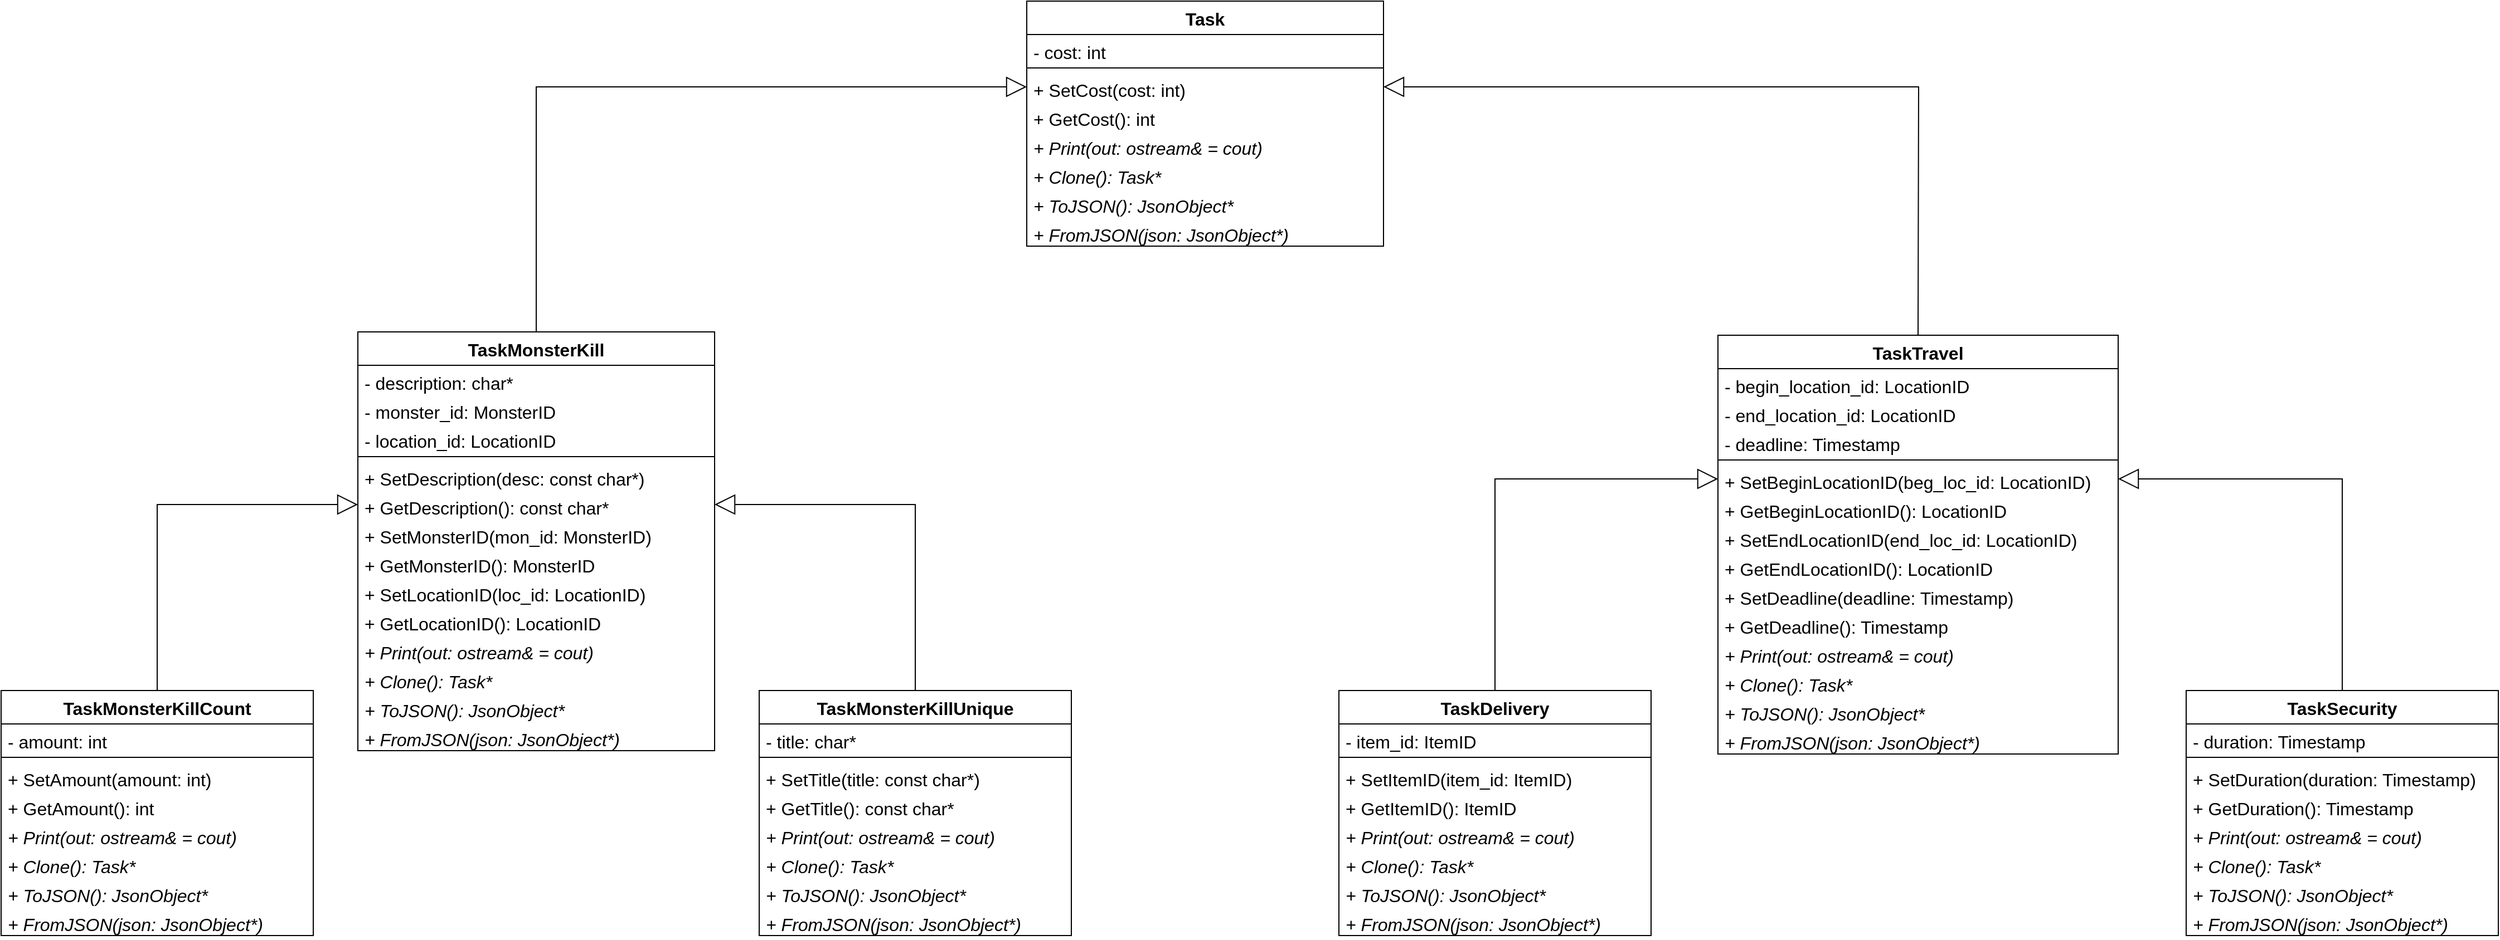 <mxfile version="21.2.0" type="device">
  <diagram id="rWQS4DkQSQgefhApk15S" name="Страница 1">
    <mxGraphModel dx="3452" dy="1443" grid="1" gridSize="10" guides="1" tooltips="1" connect="1" arrows="1" fold="1" page="1" pageScale="1" pageWidth="827" pageHeight="1169" math="0" shadow="0">
      <root>
        <mxCell id="0" />
        <mxCell id="1" parent="0" />
        <mxCell id="3hfO31XJrYpLVo_5r27i-4" value="Task" style="swimlane;fontStyle=1;align=center;verticalAlign=top;childLayout=stackLayout;horizontal=1;startSize=30;horizontalStack=0;resizeParent=1;resizeParentMax=0;resizeLast=0;collapsible=1;marginBottom=0;fontSize=16;" parent="1" vertex="1">
          <mxGeometry x="280" y="100" width="320" height="220" as="geometry">
            <mxRectangle x="240" y="80" width="130" height="30" as="alternateBounds" />
          </mxGeometry>
        </mxCell>
        <mxCell id="3hfO31XJrYpLVo_5r27i-5" value="- cost: int" style="text;strokeColor=none;fillColor=none;align=left;verticalAlign=top;spacingLeft=4;spacingRight=4;overflow=hidden;rotatable=0;points=[[0,0.5],[1,0.5]];portConstraint=eastwest;fontSize=16;" parent="3hfO31XJrYpLVo_5r27i-4" vertex="1">
          <mxGeometry y="30" width="320" height="26" as="geometry" />
        </mxCell>
        <mxCell id="3hfO31XJrYpLVo_5r27i-6" value="" style="line;strokeWidth=1;fillColor=none;align=left;verticalAlign=middle;spacingTop=-1;spacingLeft=3;spacingRight=3;rotatable=0;labelPosition=right;points=[];portConstraint=eastwest;strokeColor=inherit;fontSize=16;" parent="3hfO31XJrYpLVo_5r27i-4" vertex="1">
          <mxGeometry y="56" width="320" height="8" as="geometry" />
        </mxCell>
        <mxCell id="3hfO31XJrYpLVo_5r27i-7" value="+ SetCost(cost: int)" style="text;strokeColor=none;fillColor=none;align=left;verticalAlign=top;spacingLeft=4;spacingRight=4;overflow=hidden;rotatable=0;points=[[0,0.5],[1,0.5]];portConstraint=eastwest;fontSize=16;" parent="3hfO31XJrYpLVo_5r27i-4" vertex="1">
          <mxGeometry y="64" width="320" height="26" as="geometry" />
        </mxCell>
        <mxCell id="PSsQXlyOoLHAOT7oywXX-3" value="+ GetCost(): int" style="text;strokeColor=none;fillColor=none;align=left;verticalAlign=top;spacingLeft=4;spacingRight=4;overflow=hidden;rotatable=0;points=[[0,0.5],[1,0.5]];portConstraint=eastwest;fontSize=16;" parent="3hfO31XJrYpLVo_5r27i-4" vertex="1">
          <mxGeometry y="90" width="320" height="26" as="geometry" />
        </mxCell>
        <mxCell id="PSsQXlyOoLHAOT7oywXX-6" value="+ Print(out: ostream&amp; = cout)" style="text;strokeColor=none;fillColor=none;align=left;verticalAlign=top;spacingLeft=4;spacingRight=4;overflow=hidden;rotatable=0;points=[[0,0.5],[1,0.5]];portConstraint=eastwest;fontSize=16;fontStyle=2" parent="3hfO31XJrYpLVo_5r27i-4" vertex="1">
          <mxGeometry y="116" width="320" height="26" as="geometry" />
        </mxCell>
        <mxCell id="Ha6nfSggmhr_J_KrxNNL-2" value="+ Clone(): Task*" style="text;strokeColor=none;fillColor=none;align=left;verticalAlign=top;spacingLeft=4;spacingRight=4;overflow=hidden;rotatable=0;points=[[0,0.5],[1,0.5]];portConstraint=eastwest;fontSize=16;fontStyle=2" parent="3hfO31XJrYpLVo_5r27i-4" vertex="1">
          <mxGeometry y="142" width="320" height="26" as="geometry" />
        </mxCell>
        <mxCell id="Ha6nfSggmhr_J_KrxNNL-9" value="+ ToJSON(): JsonObject*" style="text;strokeColor=none;fillColor=none;align=left;verticalAlign=top;spacingLeft=4;spacingRight=4;overflow=hidden;rotatable=0;points=[[0,0.5],[1,0.5]];portConstraint=eastwest;fontSize=16;fontStyle=2" parent="3hfO31XJrYpLVo_5r27i-4" vertex="1">
          <mxGeometry y="168" width="320" height="26" as="geometry" />
        </mxCell>
        <mxCell id="5is4JlVzFSGOokCDjIWY-12" value="+ FromJSON(json: JsonObject*)" style="text;strokeColor=none;fillColor=none;align=left;verticalAlign=top;spacingLeft=4;spacingRight=4;overflow=hidden;rotatable=0;points=[[0,0.5],[1,0.5]];portConstraint=eastwest;fontSize=16;fontStyle=2" vertex="1" parent="3hfO31XJrYpLVo_5r27i-4">
          <mxGeometry y="194" width="320" height="26" as="geometry" />
        </mxCell>
        <mxCell id="PSsQXlyOoLHAOT7oywXX-7" value="TaskMonsterKill" style="swimlane;fontStyle=1;align=center;verticalAlign=top;childLayout=stackLayout;horizontal=1;startSize=30;horizontalStack=0;resizeParent=1;resizeParentMax=0;resizeLast=0;collapsible=1;marginBottom=0;fontSize=16;" parent="1" vertex="1">
          <mxGeometry x="-320" y="397" width="320" height="376" as="geometry">
            <mxRectangle x="-160" y="400" width="130" height="30" as="alternateBounds" />
          </mxGeometry>
        </mxCell>
        <mxCell id="Ha6nfSggmhr_J_KrxNNL-1" value="- description: char*" style="text;strokeColor=none;fillColor=none;align=left;verticalAlign=top;spacingLeft=4;spacingRight=4;overflow=hidden;rotatable=0;points=[[0,0.5],[1,0.5]];portConstraint=eastwest;fontSize=16;" parent="PSsQXlyOoLHAOT7oywXX-7" vertex="1">
          <mxGeometry y="30" width="320" height="26" as="geometry" />
        </mxCell>
        <mxCell id="PSsQXlyOoLHAOT7oywXX-8" value="- monster_id: MonsterID" style="text;strokeColor=none;fillColor=none;align=left;verticalAlign=top;spacingLeft=4;spacingRight=4;overflow=hidden;rotatable=0;points=[[0,0.5],[1,0.5]];portConstraint=eastwest;fontSize=16;" parent="PSsQXlyOoLHAOT7oywXX-7" vertex="1">
          <mxGeometry y="56" width="320" height="26" as="geometry" />
        </mxCell>
        <mxCell id="PSsQXlyOoLHAOT7oywXX-9" value="- location_id: LocationID" style="text;strokeColor=none;fillColor=none;align=left;verticalAlign=top;spacingLeft=4;spacingRight=4;overflow=hidden;rotatable=0;points=[[0,0.5],[1,0.5]];portConstraint=eastwest;fontSize=16;" parent="PSsQXlyOoLHAOT7oywXX-7" vertex="1">
          <mxGeometry y="82" width="320" height="26" as="geometry" />
        </mxCell>
        <mxCell id="PSsQXlyOoLHAOT7oywXX-10" value="" style="line;strokeWidth=1;fillColor=none;align=left;verticalAlign=middle;spacingTop=-1;spacingLeft=3;spacingRight=3;rotatable=0;labelPosition=right;points=[];portConstraint=eastwest;strokeColor=inherit;fontSize=16;" parent="PSsQXlyOoLHAOT7oywXX-7" vertex="1">
          <mxGeometry y="108" width="320" height="8" as="geometry" />
        </mxCell>
        <mxCell id="PSsQXlyOoLHAOT7oywXX-5" value="+ SetDescription(desc: const char*)" style="text;strokeColor=none;fillColor=none;align=left;verticalAlign=top;spacingLeft=4;spacingRight=4;overflow=hidden;rotatable=0;points=[[0,0.5],[1,0.5]];portConstraint=eastwest;fontSize=16;" parent="PSsQXlyOoLHAOT7oywXX-7" vertex="1">
          <mxGeometry y="116" width="320" height="26" as="geometry" />
        </mxCell>
        <mxCell id="PSsQXlyOoLHAOT7oywXX-4" value="+ GetDescription(): const char*" style="text;strokeColor=none;fillColor=none;align=left;verticalAlign=top;spacingLeft=4;spacingRight=4;overflow=hidden;rotatable=0;points=[[0,0.5],[1,0.5]];portConstraint=eastwest;fontSize=16;" parent="PSsQXlyOoLHAOT7oywXX-7" vertex="1">
          <mxGeometry y="142" width="320" height="26" as="geometry" />
        </mxCell>
        <mxCell id="PSsQXlyOoLHAOT7oywXX-11" value="+ SetMonsterID(mon_id: MonsterID)" style="text;strokeColor=none;fillColor=none;align=left;verticalAlign=top;spacingLeft=4;spacingRight=4;overflow=hidden;rotatable=0;points=[[0,0.5],[1,0.5]];portConstraint=eastwest;fontSize=16;" parent="PSsQXlyOoLHAOT7oywXX-7" vertex="1">
          <mxGeometry y="168" width="320" height="26" as="geometry" />
        </mxCell>
        <mxCell id="PSsQXlyOoLHAOT7oywXX-12" value="+ GetMonsterID(): MonsterID" style="text;strokeColor=none;fillColor=none;align=left;verticalAlign=top;spacingLeft=4;spacingRight=4;overflow=hidden;rotatable=0;points=[[0,0.5],[1,0.5]];portConstraint=eastwest;fontSize=16;" parent="PSsQXlyOoLHAOT7oywXX-7" vertex="1">
          <mxGeometry y="194" width="320" height="26" as="geometry" />
        </mxCell>
        <mxCell id="PSsQXlyOoLHAOT7oywXX-18" value="+ SetLocationID(loc_id: LocationID)" style="text;strokeColor=none;fillColor=none;align=left;verticalAlign=top;spacingLeft=4;spacingRight=4;overflow=hidden;rotatable=0;points=[[0,0.5],[1,0.5]];portConstraint=eastwest;fontSize=16;" parent="PSsQXlyOoLHAOT7oywXX-7" vertex="1">
          <mxGeometry y="220" width="320" height="26" as="geometry" />
        </mxCell>
        <mxCell id="PSsQXlyOoLHAOT7oywXX-17" value="+ GetLocationID(): LocationID" style="text;strokeColor=none;fillColor=none;align=left;verticalAlign=top;spacingLeft=4;spacingRight=4;overflow=hidden;rotatable=0;points=[[0,0.5],[1,0.5]];portConstraint=eastwest;fontSize=16;" parent="PSsQXlyOoLHAOT7oywXX-7" vertex="1">
          <mxGeometry y="246" width="320" height="26" as="geometry" />
        </mxCell>
        <mxCell id="PSsQXlyOoLHAOT7oywXX-15" value="+ Print(out: ostream&amp; = cout)" style="text;strokeColor=none;fillColor=none;align=left;verticalAlign=top;spacingLeft=4;spacingRight=4;overflow=hidden;rotatable=0;points=[[0,0.5],[1,0.5]];portConstraint=eastwest;fontSize=16;fontStyle=2" parent="PSsQXlyOoLHAOT7oywXX-7" vertex="1">
          <mxGeometry y="272" width="320" height="26" as="geometry" />
        </mxCell>
        <mxCell id="Ha6nfSggmhr_J_KrxNNL-3" value="+ Clone(): Task*" style="text;strokeColor=none;fillColor=none;align=left;verticalAlign=top;spacingLeft=4;spacingRight=4;overflow=hidden;rotatable=0;points=[[0,0.5],[1,0.5]];portConstraint=eastwest;fontSize=16;fontStyle=2" parent="PSsQXlyOoLHAOT7oywXX-7" vertex="1">
          <mxGeometry y="298" width="320" height="26" as="geometry" />
        </mxCell>
        <mxCell id="5is4JlVzFSGOokCDjIWY-1" value="+ ToJSON(): JsonObject*" style="text;strokeColor=none;fillColor=none;align=left;verticalAlign=top;spacingLeft=4;spacingRight=4;overflow=hidden;rotatable=0;points=[[0,0.5],[1,0.5]];portConstraint=eastwest;fontSize=16;fontStyle=2" vertex="1" parent="PSsQXlyOoLHAOT7oywXX-7">
          <mxGeometry y="324" width="320" height="26" as="geometry" />
        </mxCell>
        <mxCell id="5is4JlVzFSGOokCDjIWY-13" value="+ FromJSON(json: JsonObject*)" style="text;strokeColor=none;fillColor=none;align=left;verticalAlign=top;spacingLeft=4;spacingRight=4;overflow=hidden;rotatable=0;points=[[0,0.5],[1,0.5]];portConstraint=eastwest;fontSize=16;fontStyle=2" vertex="1" parent="PSsQXlyOoLHAOT7oywXX-7">
          <mxGeometry y="350" width="320" height="26" as="geometry" />
        </mxCell>
        <mxCell id="PSsQXlyOoLHAOT7oywXX-19" value="" style="endArrow=block;endSize=16;endFill=0;html=1;rounded=0;exitX=0.5;exitY=0;exitDx=0;exitDy=0;entryX=0;entryY=0.5;entryDx=0;entryDy=0;" parent="1" source="PSsQXlyOoLHAOT7oywXX-7" target="3hfO31XJrYpLVo_5r27i-7" edge="1">
          <mxGeometry x="0.161" y="11" width="160" relative="1" as="geometry">
            <mxPoint x="70" y="350" as="sourcePoint" />
            <mxPoint x="210" y="120" as="targetPoint" />
            <Array as="points">
              <mxPoint x="-160" y="177" />
            </Array>
            <mxPoint as="offset" />
          </mxGeometry>
        </mxCell>
        <mxCell id="PSsQXlyOoLHAOT7oywXX-20" value="TaskTravel" style="swimlane;fontStyle=1;align=center;verticalAlign=top;childLayout=stackLayout;horizontal=1;startSize=30;horizontalStack=0;resizeParent=1;resizeParentMax=0;resizeLast=0;collapsible=1;marginBottom=0;fontSize=16;" parent="1" vertex="1">
          <mxGeometry x="900" y="400" width="359" height="376" as="geometry">
            <mxRectangle x="600" y="400" width="130" height="30" as="alternateBounds" />
          </mxGeometry>
        </mxCell>
        <mxCell id="PSsQXlyOoLHAOT7oywXX-21" value="- begin_location_id: LocationID" style="text;strokeColor=none;fillColor=none;align=left;verticalAlign=top;spacingLeft=4;spacingRight=4;overflow=hidden;rotatable=0;points=[[0,0.5],[1,0.5]];portConstraint=eastwest;fontSize=16;" parent="PSsQXlyOoLHAOT7oywXX-20" vertex="1">
          <mxGeometry y="30" width="359" height="26" as="geometry" />
        </mxCell>
        <mxCell id="PSsQXlyOoLHAOT7oywXX-22" value="- end_location_id: LocationID" style="text;strokeColor=none;fillColor=none;align=left;verticalAlign=top;spacingLeft=4;spacingRight=4;overflow=hidden;rotatable=0;points=[[0,0.5],[1,0.5]];portConstraint=eastwest;fontSize=16;" parent="PSsQXlyOoLHAOT7oywXX-20" vertex="1">
          <mxGeometry y="56" width="359" height="26" as="geometry" />
        </mxCell>
        <mxCell id="PSsQXlyOoLHAOT7oywXX-67" value="- deadline: Timestamp" style="text;strokeColor=none;fillColor=none;align=left;verticalAlign=top;spacingLeft=4;spacingRight=4;overflow=hidden;rotatable=0;points=[[0,0.5],[1,0.5]];portConstraint=eastwest;fontSize=16;" parent="PSsQXlyOoLHAOT7oywXX-20" vertex="1">
          <mxGeometry y="82" width="359" height="26" as="geometry" />
        </mxCell>
        <mxCell id="PSsQXlyOoLHAOT7oywXX-23" value="" style="line;strokeWidth=1;fillColor=none;align=left;verticalAlign=middle;spacingTop=-1;spacingLeft=3;spacingRight=3;rotatable=0;labelPosition=right;points=[];portConstraint=eastwest;strokeColor=inherit;fontSize=16;" parent="PSsQXlyOoLHAOT7oywXX-20" vertex="1">
          <mxGeometry y="108" width="359" height="8" as="geometry" />
        </mxCell>
        <mxCell id="PSsQXlyOoLHAOT7oywXX-24" value="+ SetBeginLocationID(beg_loc_id: LocationID)" style="text;strokeColor=none;fillColor=none;align=left;verticalAlign=top;spacingLeft=4;spacingRight=4;overflow=hidden;rotatable=0;points=[[0,0.5],[1,0.5]];portConstraint=eastwest;fontSize=16;" parent="PSsQXlyOoLHAOT7oywXX-20" vertex="1">
          <mxGeometry y="116" width="359" height="26" as="geometry" />
        </mxCell>
        <mxCell id="PSsQXlyOoLHAOT7oywXX-25" value="+ GetBeginLocationID(): LocationID" style="text;strokeColor=none;fillColor=none;align=left;verticalAlign=top;spacingLeft=4;spacingRight=4;overflow=hidden;rotatable=0;points=[[0,0.5],[1,0.5]];portConstraint=eastwest;fontSize=16;" parent="PSsQXlyOoLHAOT7oywXX-20" vertex="1">
          <mxGeometry y="142" width="359" height="26" as="geometry" />
        </mxCell>
        <mxCell id="PSsQXlyOoLHAOT7oywXX-31" value="+ SetEndLocationID(end_loc_id: LocationID)" style="text;strokeColor=none;fillColor=none;align=left;verticalAlign=top;spacingLeft=4;spacingRight=4;overflow=hidden;rotatable=0;points=[[0,0.5],[1,0.5]];portConstraint=eastwest;fontSize=16;" parent="PSsQXlyOoLHAOT7oywXX-20" vertex="1">
          <mxGeometry y="168" width="359" height="26" as="geometry" />
        </mxCell>
        <mxCell id="PSsQXlyOoLHAOT7oywXX-30" value="+ GetEndLocationID(): LocationID" style="text;strokeColor=none;fillColor=none;align=left;verticalAlign=top;spacingLeft=4;spacingRight=4;overflow=hidden;rotatable=0;points=[[0,0.5],[1,0.5]];portConstraint=eastwest;fontSize=16;" parent="PSsQXlyOoLHAOT7oywXX-20" vertex="1">
          <mxGeometry y="194" width="359" height="26" as="geometry" />
        </mxCell>
        <mxCell id="PSsQXlyOoLHAOT7oywXX-68" value="+ SetDeadline(deadline: Timestamp)" style="text;strokeColor=none;fillColor=none;align=left;verticalAlign=top;spacingLeft=4;spacingRight=4;overflow=hidden;rotatable=0;points=[[0,0.5],[1,0.5]];portConstraint=eastwest;fontSize=16;" parent="PSsQXlyOoLHAOT7oywXX-20" vertex="1">
          <mxGeometry y="220" width="359" height="26" as="geometry" />
        </mxCell>
        <mxCell id="PSsQXlyOoLHAOT7oywXX-69" value="+ GetDeadline(): Timestamp" style="text;strokeColor=none;fillColor=none;align=left;verticalAlign=top;spacingLeft=4;spacingRight=4;overflow=hidden;rotatable=0;points=[[0,0.5],[1,0.5]];portConstraint=eastwest;fontSize=16;" parent="PSsQXlyOoLHAOT7oywXX-20" vertex="1">
          <mxGeometry y="246" width="359" height="26" as="geometry" />
        </mxCell>
        <mxCell id="PSsQXlyOoLHAOT7oywXX-28" value="+ Print(out: ostream&amp; = cout)" style="text;strokeColor=none;fillColor=none;align=left;verticalAlign=top;spacingLeft=4;spacingRight=4;overflow=hidden;rotatable=0;points=[[0,0.5],[1,0.5]];portConstraint=eastwest;fontSize=16;fontStyle=2" parent="PSsQXlyOoLHAOT7oywXX-20" vertex="1">
          <mxGeometry y="272" width="359" height="26" as="geometry" />
        </mxCell>
        <mxCell id="Ha6nfSggmhr_J_KrxNNL-4" value="+ Clone(): Task*" style="text;strokeColor=none;fillColor=none;align=left;verticalAlign=top;spacingLeft=4;spacingRight=4;overflow=hidden;rotatable=0;points=[[0,0.5],[1,0.5]];portConstraint=eastwest;fontSize=16;fontStyle=2" parent="PSsQXlyOoLHAOT7oywXX-20" vertex="1">
          <mxGeometry y="298" width="359" height="26" as="geometry" />
        </mxCell>
        <mxCell id="5is4JlVzFSGOokCDjIWY-2" value="+ ToJSON(): JsonObject*" style="text;strokeColor=none;fillColor=none;align=left;verticalAlign=top;spacingLeft=4;spacingRight=4;overflow=hidden;rotatable=0;points=[[0,0.5],[1,0.5]];portConstraint=eastwest;fontSize=16;fontStyle=2" vertex="1" parent="PSsQXlyOoLHAOT7oywXX-20">
          <mxGeometry y="324" width="359" height="26" as="geometry" />
        </mxCell>
        <mxCell id="5is4JlVzFSGOokCDjIWY-16" value="+ FromJSON(json: JsonObject*)" style="text;strokeColor=none;fillColor=none;align=left;verticalAlign=top;spacingLeft=4;spacingRight=4;overflow=hidden;rotatable=0;points=[[0,0.5],[1,0.5]];portConstraint=eastwest;fontSize=16;fontStyle=2" vertex="1" parent="PSsQXlyOoLHAOT7oywXX-20">
          <mxGeometry y="350" width="359" height="26" as="geometry" />
        </mxCell>
        <mxCell id="PSsQXlyOoLHAOT7oywXX-29" value="" style="endArrow=block;endSize=16;endFill=0;html=1;rounded=0;exitX=0.5;exitY=0;exitDx=0;exitDy=0;entryX=1;entryY=0.5;entryDx=0;entryDy=0;" parent="1" source="PSsQXlyOoLHAOT7oywXX-20" target="3hfO31XJrYpLVo_5r27i-7" edge="1">
          <mxGeometry x="0.161" y="11" width="160" relative="1" as="geometry">
            <mxPoint x="730" y="357" as="sourcePoint" />
            <mxPoint x="970" y="140" as="targetPoint" />
            <Array as="points">
              <mxPoint x="1080" y="177" />
            </Array>
            <mxPoint as="offset" />
          </mxGeometry>
        </mxCell>
        <mxCell id="PSsQXlyOoLHAOT7oywXX-32" value="TaskMonsterKillCount" style="swimlane;fontStyle=1;align=center;verticalAlign=top;childLayout=stackLayout;horizontal=1;startSize=30;horizontalStack=0;resizeParent=1;resizeParentMax=0;resizeLast=0;collapsible=1;marginBottom=0;fontSize=16;" parent="1" vertex="1">
          <mxGeometry x="-640" y="719" width="280" height="220" as="geometry">
            <mxRectangle x="-160" y="400" width="130" height="30" as="alternateBounds" />
          </mxGeometry>
        </mxCell>
        <mxCell id="PSsQXlyOoLHAOT7oywXX-33" value="- amount: int" style="text;strokeColor=none;fillColor=none;align=left;verticalAlign=top;spacingLeft=4;spacingRight=4;overflow=hidden;rotatable=0;points=[[0,0.5],[1,0.5]];portConstraint=eastwest;fontSize=16;" parent="PSsQXlyOoLHAOT7oywXX-32" vertex="1">
          <mxGeometry y="30" width="280" height="26" as="geometry" />
        </mxCell>
        <mxCell id="PSsQXlyOoLHAOT7oywXX-35" value="" style="line;strokeWidth=1;fillColor=none;align=left;verticalAlign=middle;spacingTop=-1;spacingLeft=3;spacingRight=3;rotatable=0;labelPosition=right;points=[];portConstraint=eastwest;strokeColor=inherit;fontSize=16;" parent="PSsQXlyOoLHAOT7oywXX-32" vertex="1">
          <mxGeometry y="56" width="280" height="8" as="geometry" />
        </mxCell>
        <mxCell id="PSsQXlyOoLHAOT7oywXX-36" value="+ SetAmount(amount: int)" style="text;strokeColor=none;fillColor=none;align=left;verticalAlign=top;spacingLeft=4;spacingRight=4;overflow=hidden;rotatable=0;points=[[0,0.5],[1,0.5]];portConstraint=eastwest;fontSize=16;" parent="PSsQXlyOoLHAOT7oywXX-32" vertex="1">
          <mxGeometry y="64" width="280" height="26" as="geometry" />
        </mxCell>
        <mxCell id="PSsQXlyOoLHAOT7oywXX-37" value="+ GetAmount(): int" style="text;strokeColor=none;fillColor=none;align=left;verticalAlign=top;spacingLeft=4;spacingRight=4;overflow=hidden;rotatable=0;points=[[0,0.5],[1,0.5]];portConstraint=eastwest;fontSize=16;" parent="PSsQXlyOoLHAOT7oywXX-32" vertex="1">
          <mxGeometry y="90" width="280" height="26" as="geometry" />
        </mxCell>
        <mxCell id="PSsQXlyOoLHAOT7oywXX-40" value="+ Print(out: ostream&amp; = cout)" style="text;strokeColor=none;fillColor=none;align=left;verticalAlign=top;spacingLeft=4;spacingRight=4;overflow=hidden;rotatable=0;points=[[0,0.5],[1,0.5]];portConstraint=eastwest;fontSize=16;fontStyle=2" parent="PSsQXlyOoLHAOT7oywXX-32" vertex="1">
          <mxGeometry y="116" width="280" height="26" as="geometry" />
        </mxCell>
        <mxCell id="Ha6nfSggmhr_J_KrxNNL-5" value="+ Clone(): Task*" style="text;strokeColor=none;fillColor=none;align=left;verticalAlign=top;spacingLeft=4;spacingRight=4;overflow=hidden;rotatable=0;points=[[0,0.5],[1,0.5]];portConstraint=eastwest;fontSize=16;fontStyle=2" parent="PSsQXlyOoLHAOT7oywXX-32" vertex="1">
          <mxGeometry y="142" width="280" height="26" as="geometry" />
        </mxCell>
        <mxCell id="5is4JlVzFSGOokCDjIWY-5" value="+ ToJSON(): JsonObject*" style="text;strokeColor=none;fillColor=none;align=left;verticalAlign=top;spacingLeft=4;spacingRight=4;overflow=hidden;rotatable=0;points=[[0,0.5],[1,0.5]];portConstraint=eastwest;fontSize=16;fontStyle=2" vertex="1" parent="PSsQXlyOoLHAOT7oywXX-32">
          <mxGeometry y="168" width="280" height="26" as="geometry" />
        </mxCell>
        <mxCell id="5is4JlVzFSGOokCDjIWY-14" value="+ FromJSON(json: JsonObject*)" style="text;strokeColor=none;fillColor=none;align=left;verticalAlign=top;spacingLeft=4;spacingRight=4;overflow=hidden;rotatable=0;points=[[0,0.5],[1,0.5]];portConstraint=eastwest;fontSize=16;fontStyle=2" vertex="1" parent="PSsQXlyOoLHAOT7oywXX-32">
          <mxGeometry y="194" width="280" height="26" as="geometry" />
        </mxCell>
        <mxCell id="PSsQXlyOoLHAOT7oywXX-41" value="TaskMonsterKillUnique" style="swimlane;fontStyle=1;align=center;verticalAlign=top;childLayout=stackLayout;horizontal=1;startSize=30;horizontalStack=0;resizeParent=1;resizeParentMax=0;resizeLast=0;collapsible=1;marginBottom=0;fontSize=16;" parent="1" vertex="1">
          <mxGeometry x="40" y="719" width="280" height="220" as="geometry">
            <mxRectangle x="-160" y="400" width="130" height="30" as="alternateBounds" />
          </mxGeometry>
        </mxCell>
        <mxCell id="PSsQXlyOoLHAOT7oywXX-42" value="- title: char*" style="text;strokeColor=none;fillColor=none;align=left;verticalAlign=top;spacingLeft=4;spacingRight=4;overflow=hidden;rotatable=0;points=[[0,0.5],[1,0.5]];portConstraint=eastwest;fontSize=16;" parent="PSsQXlyOoLHAOT7oywXX-41" vertex="1">
          <mxGeometry y="30" width="280" height="26" as="geometry" />
        </mxCell>
        <mxCell id="PSsQXlyOoLHAOT7oywXX-43" value="" style="line;strokeWidth=1;fillColor=none;align=left;verticalAlign=middle;spacingTop=-1;spacingLeft=3;spacingRight=3;rotatable=0;labelPosition=right;points=[];portConstraint=eastwest;strokeColor=inherit;fontSize=16;" parent="PSsQXlyOoLHAOT7oywXX-41" vertex="1">
          <mxGeometry y="56" width="280" height="8" as="geometry" />
        </mxCell>
        <mxCell id="PSsQXlyOoLHAOT7oywXX-44" value="+ SetTitle(title: const char*)" style="text;strokeColor=none;fillColor=none;align=left;verticalAlign=top;spacingLeft=4;spacingRight=4;overflow=hidden;rotatable=0;points=[[0,0.5],[1,0.5]];portConstraint=eastwest;fontSize=16;" parent="PSsQXlyOoLHAOT7oywXX-41" vertex="1">
          <mxGeometry y="64" width="280" height="26" as="geometry" />
        </mxCell>
        <mxCell id="PSsQXlyOoLHAOT7oywXX-45" value="+ GetTitle(): const char*" style="text;strokeColor=none;fillColor=none;align=left;verticalAlign=top;spacingLeft=4;spacingRight=4;overflow=hidden;rotatable=0;points=[[0,0.5],[1,0.5]];portConstraint=eastwest;fontSize=16;" parent="PSsQXlyOoLHAOT7oywXX-41" vertex="1">
          <mxGeometry y="90" width="280" height="26" as="geometry" />
        </mxCell>
        <mxCell id="PSsQXlyOoLHAOT7oywXX-46" value="+ Print(out: ostream&amp; = cout)" style="text;strokeColor=none;fillColor=none;align=left;verticalAlign=top;spacingLeft=4;spacingRight=4;overflow=hidden;rotatable=0;points=[[0,0.5],[1,0.5]];portConstraint=eastwest;fontSize=16;fontStyle=2" parent="PSsQXlyOoLHAOT7oywXX-41" vertex="1">
          <mxGeometry y="116" width="280" height="26" as="geometry" />
        </mxCell>
        <mxCell id="Ha6nfSggmhr_J_KrxNNL-6" value="+ Clone(): Task*" style="text;strokeColor=none;fillColor=none;align=left;verticalAlign=top;spacingLeft=4;spacingRight=4;overflow=hidden;rotatable=0;points=[[0,0.5],[1,0.5]];portConstraint=eastwest;fontSize=16;fontStyle=2" parent="PSsQXlyOoLHAOT7oywXX-41" vertex="1">
          <mxGeometry y="142" width="280" height="26" as="geometry" />
        </mxCell>
        <mxCell id="5is4JlVzFSGOokCDjIWY-3" value="+ ToJSON(): JsonObject*" style="text;strokeColor=none;fillColor=none;align=left;verticalAlign=top;spacingLeft=4;spacingRight=4;overflow=hidden;rotatable=0;points=[[0,0.5],[1,0.5]];portConstraint=eastwest;fontSize=16;fontStyle=2" vertex="1" parent="PSsQXlyOoLHAOT7oywXX-41">
          <mxGeometry y="168" width="280" height="26" as="geometry" />
        </mxCell>
        <mxCell id="5is4JlVzFSGOokCDjIWY-4" value="+ FromJSON(json: JsonObject*)" style="text;strokeColor=none;fillColor=none;align=left;verticalAlign=top;spacingLeft=4;spacingRight=4;overflow=hidden;rotatable=0;points=[[0,0.5],[1,0.5]];portConstraint=eastwest;fontSize=16;fontStyle=2" vertex="1" parent="PSsQXlyOoLHAOT7oywXX-41">
          <mxGeometry y="194" width="280" height="26" as="geometry" />
        </mxCell>
        <mxCell id="PSsQXlyOoLHAOT7oywXX-47" value="" style="endArrow=block;endSize=16;endFill=0;html=1;rounded=0;exitX=0.5;exitY=0;exitDx=0;exitDy=0;entryX=0;entryY=0.5;entryDx=0;entryDy=0;" parent="1" source="PSsQXlyOoLHAOT7oywXX-32" target="PSsQXlyOoLHAOT7oywXX-4" edge="1">
          <mxGeometry x="0.161" y="11" width="160" relative="1" as="geometry">
            <mxPoint x="-430" y="707" as="sourcePoint" />
            <mxPoint x="-190" y="490" as="targetPoint" />
            <Array as="points">
              <mxPoint x="-500" y="552" />
            </Array>
            <mxPoint as="offset" />
          </mxGeometry>
        </mxCell>
        <mxCell id="PSsQXlyOoLHAOT7oywXX-48" value="" style="endArrow=block;endSize=16;endFill=0;html=1;rounded=0;exitX=0.5;exitY=0;exitDx=0;exitDy=0;entryX=1;entryY=0.5;entryDx=0;entryDy=0;" parent="1" source="PSsQXlyOoLHAOT7oywXX-41" target="PSsQXlyOoLHAOT7oywXX-4" edge="1">
          <mxGeometry x="0.161" y="11" width="160" relative="1" as="geometry">
            <mxPoint x="220" y="667" as="sourcePoint" />
            <mxPoint x="460" y="450" as="targetPoint" />
            <Array as="points">
              <mxPoint x="180" y="552" />
            </Array>
            <mxPoint as="offset" />
          </mxGeometry>
        </mxCell>
        <mxCell id="PSsQXlyOoLHAOT7oywXX-61" value="TaskDelivery" style="swimlane;fontStyle=1;align=center;verticalAlign=top;childLayout=stackLayout;horizontal=1;startSize=30;horizontalStack=0;resizeParent=1;resizeParentMax=0;resizeLast=0;collapsible=1;marginBottom=0;fontSize=16;" parent="1" vertex="1">
          <mxGeometry x="560" y="719" width="280" height="220" as="geometry">
            <mxRectangle x="-160" y="400" width="130" height="30" as="alternateBounds" />
          </mxGeometry>
        </mxCell>
        <mxCell id="PSsQXlyOoLHAOT7oywXX-62" value="- item_id: ItemID" style="text;strokeColor=none;fillColor=none;align=left;verticalAlign=top;spacingLeft=4;spacingRight=4;overflow=hidden;rotatable=0;points=[[0,0.5],[1,0.5]];portConstraint=eastwest;fontSize=16;" parent="PSsQXlyOoLHAOT7oywXX-61" vertex="1">
          <mxGeometry y="30" width="280" height="26" as="geometry" />
        </mxCell>
        <mxCell id="PSsQXlyOoLHAOT7oywXX-63" value="" style="line;strokeWidth=1;fillColor=none;align=left;verticalAlign=middle;spacingTop=-1;spacingLeft=3;spacingRight=3;rotatable=0;labelPosition=right;points=[];portConstraint=eastwest;strokeColor=inherit;fontSize=16;" parent="PSsQXlyOoLHAOT7oywXX-61" vertex="1">
          <mxGeometry y="56" width="280" height="8" as="geometry" />
        </mxCell>
        <mxCell id="PSsQXlyOoLHAOT7oywXX-64" value="+ SetItemID(item_id: ItemID)" style="text;strokeColor=none;fillColor=none;align=left;verticalAlign=top;spacingLeft=4;spacingRight=4;overflow=hidden;rotatable=0;points=[[0,0.5],[1,0.5]];portConstraint=eastwest;fontSize=16;" parent="PSsQXlyOoLHAOT7oywXX-61" vertex="1">
          <mxGeometry y="64" width="280" height="26" as="geometry" />
        </mxCell>
        <mxCell id="PSsQXlyOoLHAOT7oywXX-65" value="+ GetItemID(): ItemID" style="text;strokeColor=none;fillColor=none;align=left;verticalAlign=top;spacingLeft=4;spacingRight=4;overflow=hidden;rotatable=0;points=[[0,0.5],[1,0.5]];portConstraint=eastwest;fontSize=16;" parent="PSsQXlyOoLHAOT7oywXX-61" vertex="1">
          <mxGeometry y="90" width="280" height="26" as="geometry" />
        </mxCell>
        <mxCell id="PSsQXlyOoLHAOT7oywXX-66" value="+ Print(out: ostream&amp; = cout)" style="text;strokeColor=none;fillColor=none;align=left;verticalAlign=top;spacingLeft=4;spacingRight=4;overflow=hidden;rotatable=0;points=[[0,0.5],[1,0.5]];portConstraint=eastwest;fontSize=16;fontStyle=2" parent="PSsQXlyOoLHAOT7oywXX-61" vertex="1">
          <mxGeometry y="116" width="280" height="26" as="geometry" />
        </mxCell>
        <mxCell id="Ha6nfSggmhr_J_KrxNNL-7" value="+ Clone(): Task*" style="text;strokeColor=none;fillColor=none;align=left;verticalAlign=top;spacingLeft=4;spacingRight=4;overflow=hidden;rotatable=0;points=[[0,0.5],[1,0.5]];portConstraint=eastwest;fontSize=16;fontStyle=2" parent="PSsQXlyOoLHAOT7oywXX-61" vertex="1">
          <mxGeometry y="142" width="280" height="26" as="geometry" />
        </mxCell>
        <mxCell id="5is4JlVzFSGOokCDjIWY-7" value="+ ToJSON(): JsonObject*" style="text;strokeColor=none;fillColor=none;align=left;verticalAlign=top;spacingLeft=4;spacingRight=4;overflow=hidden;rotatable=0;points=[[0,0.5],[1,0.5]];portConstraint=eastwest;fontSize=16;fontStyle=2" vertex="1" parent="PSsQXlyOoLHAOT7oywXX-61">
          <mxGeometry y="168" width="280" height="26" as="geometry" />
        </mxCell>
        <mxCell id="5is4JlVzFSGOokCDjIWY-15" value="+ FromJSON(json: JsonObject*)" style="text;strokeColor=none;fillColor=none;align=left;verticalAlign=top;spacingLeft=4;spacingRight=4;overflow=hidden;rotatable=0;points=[[0,0.5],[1,0.5]];portConstraint=eastwest;fontSize=16;fontStyle=2" vertex="1" parent="PSsQXlyOoLHAOT7oywXX-61">
          <mxGeometry y="194" width="280" height="26" as="geometry" />
        </mxCell>
        <mxCell id="PSsQXlyOoLHAOT7oywXX-70" value="TaskSecurity" style="swimlane;fontStyle=1;align=center;verticalAlign=top;childLayout=stackLayout;horizontal=1;startSize=30;horizontalStack=0;resizeParent=1;resizeParentMax=0;resizeLast=0;collapsible=1;marginBottom=0;fontSize=16;" parent="1" vertex="1">
          <mxGeometry x="1320" y="719" width="280" height="220" as="geometry">
            <mxRectangle x="-160" y="400" width="130" height="30" as="alternateBounds" />
          </mxGeometry>
        </mxCell>
        <mxCell id="PSsQXlyOoLHAOT7oywXX-71" value="- duration: Timestamp" style="text;strokeColor=none;fillColor=none;align=left;verticalAlign=top;spacingLeft=4;spacingRight=4;overflow=hidden;rotatable=0;points=[[0,0.5],[1,0.5]];portConstraint=eastwest;fontSize=16;" parent="PSsQXlyOoLHAOT7oywXX-70" vertex="1">
          <mxGeometry y="30" width="280" height="26" as="geometry" />
        </mxCell>
        <mxCell id="PSsQXlyOoLHAOT7oywXX-73" value="" style="line;strokeWidth=1;fillColor=none;align=left;verticalAlign=middle;spacingTop=-1;spacingLeft=3;spacingRight=3;rotatable=0;labelPosition=right;points=[];portConstraint=eastwest;strokeColor=inherit;fontSize=16;" parent="PSsQXlyOoLHAOT7oywXX-70" vertex="1">
          <mxGeometry y="56" width="280" height="8" as="geometry" />
        </mxCell>
        <mxCell id="PSsQXlyOoLHAOT7oywXX-79" value="+ SetDuration(duration: Timestamp)" style="text;strokeColor=none;fillColor=none;align=left;verticalAlign=top;spacingLeft=4;spacingRight=4;overflow=hidden;rotatable=0;points=[[0,0.5],[1,0.5]];portConstraint=eastwest;fontSize=16;" parent="PSsQXlyOoLHAOT7oywXX-70" vertex="1">
          <mxGeometry y="64" width="280" height="26" as="geometry" />
        </mxCell>
        <mxCell id="PSsQXlyOoLHAOT7oywXX-80" value="+ GetDuration(): Timestamp" style="text;strokeColor=none;fillColor=none;align=left;verticalAlign=top;spacingLeft=4;spacingRight=4;overflow=hidden;rotatable=0;points=[[0,0.5],[1,0.5]];portConstraint=eastwest;fontSize=16;" parent="PSsQXlyOoLHAOT7oywXX-70" vertex="1">
          <mxGeometry y="90" width="280" height="26" as="geometry" />
        </mxCell>
        <mxCell id="PSsQXlyOoLHAOT7oywXX-78" value="+ Print(out: ostream&amp; = cout)" style="text;strokeColor=none;fillColor=none;align=left;verticalAlign=top;spacingLeft=4;spacingRight=4;overflow=hidden;rotatable=0;points=[[0,0.5],[1,0.5]];portConstraint=eastwest;fontSize=16;fontStyle=2" parent="PSsQXlyOoLHAOT7oywXX-70" vertex="1">
          <mxGeometry y="116" width="280" height="26" as="geometry" />
        </mxCell>
        <mxCell id="Ha6nfSggmhr_J_KrxNNL-8" value="+ Clone(): Task*" style="text;strokeColor=none;fillColor=none;align=left;verticalAlign=top;spacingLeft=4;spacingRight=4;overflow=hidden;rotatable=0;points=[[0,0.5],[1,0.5]];portConstraint=eastwest;fontSize=16;fontStyle=2" parent="PSsQXlyOoLHAOT7oywXX-70" vertex="1">
          <mxGeometry y="142" width="280" height="26" as="geometry" />
        </mxCell>
        <mxCell id="5is4JlVzFSGOokCDjIWY-9" value="+ ToJSON(): JsonObject*" style="text;strokeColor=none;fillColor=none;align=left;verticalAlign=top;spacingLeft=4;spacingRight=4;overflow=hidden;rotatable=0;points=[[0,0.5],[1,0.5]];portConstraint=eastwest;fontSize=16;fontStyle=2" vertex="1" parent="PSsQXlyOoLHAOT7oywXX-70">
          <mxGeometry y="168" width="280" height="26" as="geometry" />
        </mxCell>
        <mxCell id="5is4JlVzFSGOokCDjIWY-17" value="+ FromJSON(json: JsonObject*)" style="text;strokeColor=none;fillColor=none;align=left;verticalAlign=top;spacingLeft=4;spacingRight=4;overflow=hidden;rotatable=0;points=[[0,0.5],[1,0.5]];portConstraint=eastwest;fontSize=16;fontStyle=2" vertex="1" parent="PSsQXlyOoLHAOT7oywXX-70">
          <mxGeometry y="194" width="280" height="26" as="geometry" />
        </mxCell>
        <mxCell id="PSsQXlyOoLHAOT7oywXX-82" value="" style="endArrow=block;endSize=16;endFill=0;html=1;rounded=0;exitX=0.5;exitY=0;exitDx=0;exitDy=0;entryX=1;entryY=0.5;entryDx=0;entryDy=0;" parent="1" source="PSsQXlyOoLHAOT7oywXX-70" target="PSsQXlyOoLHAOT7oywXX-24" edge="1">
          <mxGeometry x="0.161" y="11" width="160" relative="1" as="geometry">
            <mxPoint x="1440" y="577" as="sourcePoint" />
            <mxPoint x="1160" y="360" as="targetPoint" />
            <Array as="points">
              <mxPoint x="1460" y="529" />
            </Array>
            <mxPoint as="offset" />
          </mxGeometry>
        </mxCell>
        <mxCell id="PSsQXlyOoLHAOT7oywXX-83" value="" style="endArrow=block;endSize=16;endFill=0;html=1;rounded=0;exitX=0.5;exitY=0;exitDx=0;exitDy=0;entryX=0;entryY=0.5;entryDx=0;entryDy=0;" parent="1" source="PSsQXlyOoLHAOT7oywXX-61" target="PSsQXlyOoLHAOT7oywXX-24" edge="1">
          <mxGeometry x="0.161" y="11" width="160" relative="1" as="geometry">
            <mxPoint x="702" y="637" as="sourcePoint" />
            <mxPoint x="540" y="460" as="targetPoint" />
            <Array as="points">
              <mxPoint x="700" y="529" />
            </Array>
            <mxPoint as="offset" />
          </mxGeometry>
        </mxCell>
      </root>
    </mxGraphModel>
  </diagram>
</mxfile>
